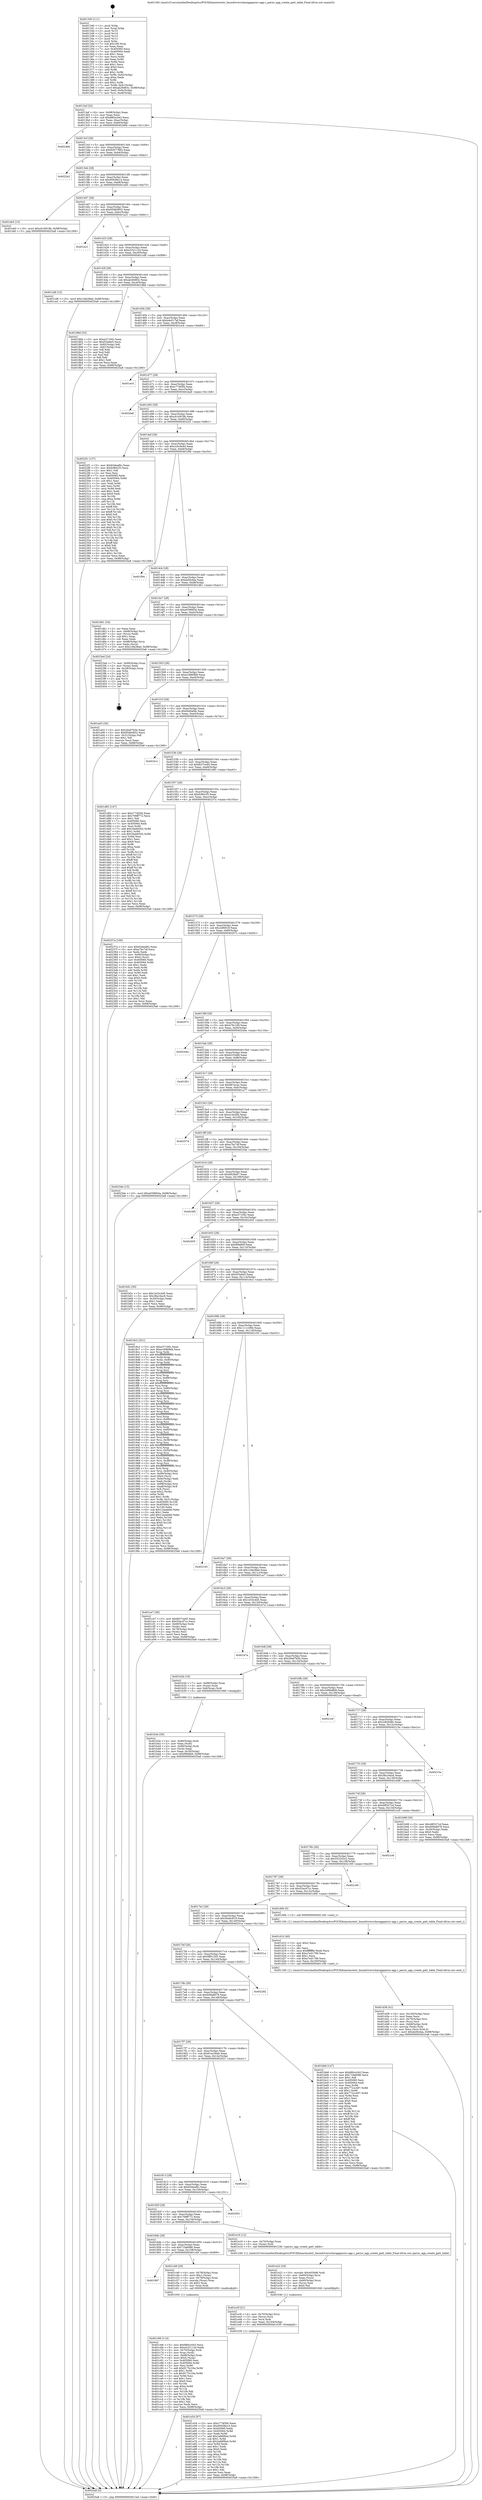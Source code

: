 digraph "0x401340" {
  label = "0x401340 (/mnt/c/Users/mathe/Desktop/tcc/POCII/binaries/extr_linuxdriverscharagpparisc-agp.c_parisc_agp_create_gatt_table_Final-ollvm.out::main(0))"
  labelloc = "t"
  node[shape=record]

  Entry [label="",width=0.3,height=0.3,shape=circle,fillcolor=black,style=filled]
  "0x4013af" [label="{
     0x4013af [32]\l
     | [instrs]\l
     &nbsp;&nbsp;0x4013af \<+6\>: mov -0x98(%rbp),%eax\l
     &nbsp;&nbsp;0x4013b5 \<+2\>: mov %eax,%ecx\l
     &nbsp;&nbsp;0x4013b7 \<+6\>: sub $0x880cc043,%ecx\l
     &nbsp;&nbsp;0x4013bd \<+6\>: mov %eax,-0xac(%rbp)\l
     &nbsp;&nbsp;0x4013c3 \<+6\>: mov %ecx,-0xb0(%rbp)\l
     &nbsp;&nbsp;0x4013c9 \<+6\>: je 000000000040246b \<main+0x112b\>\l
  }"]
  "0x40246b" [label="{
     0x40246b\l
  }", style=dashed]
  "0x4013cf" [label="{
     0x4013cf [28]\l
     | [instrs]\l
     &nbsp;&nbsp;0x4013cf \<+5\>: jmp 00000000004013d4 \<main+0x94\>\l
     &nbsp;&nbsp;0x4013d4 \<+6\>: mov -0xac(%rbp),%eax\l
     &nbsp;&nbsp;0x4013da \<+5\>: sub $0x92977883,%eax\l
     &nbsp;&nbsp;0x4013df \<+6\>: mov %eax,-0xb4(%rbp)\l
     &nbsp;&nbsp;0x4013e5 \<+6\>: je 00000000004022e2 \<main+0xfa2\>\l
  }"]
  Exit [label="",width=0.3,height=0.3,shape=circle,fillcolor=black,style=filled,peripheries=2]
  "0x4022e2" [label="{
     0x4022e2\l
  }", style=dashed]
  "0x4013eb" [label="{
     0x4013eb [28]\l
     | [instrs]\l
     &nbsp;&nbsp;0x4013eb \<+5\>: jmp 00000000004013f0 \<main+0xb0\>\l
     &nbsp;&nbsp;0x4013f0 \<+6\>: mov -0xac(%rbp),%eax\l
     &nbsp;&nbsp;0x4013f6 \<+5\>: sub $0x95938e14,%eax\l
     &nbsp;&nbsp;0x4013fb \<+6\>: mov %eax,-0xb8(%rbp)\l
     &nbsp;&nbsp;0x401401 \<+6\>: je 0000000000401eb5 \<main+0xb75\>\l
  }"]
  "0x401e54" [label="{
     0x401e54 [97]\l
     | [instrs]\l
     &nbsp;&nbsp;0x401e54 \<+5\>: mov $0xc774f3f4,%eax\l
     &nbsp;&nbsp;0x401e59 \<+5\>: mov $0x95938e14,%esi\l
     &nbsp;&nbsp;0x401e5e \<+7\>: mov 0x405060,%edx\l
     &nbsp;&nbsp;0x401e65 \<+8\>: mov 0x405064,%r8d\l
     &nbsp;&nbsp;0x401e6d \<+3\>: mov %edx,%r9d\l
     &nbsp;&nbsp;0x401e70 \<+7\>: add $0x2a86f9a4,%r9d\l
     &nbsp;&nbsp;0x401e77 \<+4\>: sub $0x1,%r9d\l
     &nbsp;&nbsp;0x401e7b \<+7\>: sub $0x2a86f9a4,%r9d\l
     &nbsp;&nbsp;0x401e82 \<+4\>: imul %r9d,%edx\l
     &nbsp;&nbsp;0x401e86 \<+3\>: and $0x1,%edx\l
     &nbsp;&nbsp;0x401e89 \<+3\>: cmp $0x0,%edx\l
     &nbsp;&nbsp;0x401e8c \<+4\>: sete %r10b\l
     &nbsp;&nbsp;0x401e90 \<+4\>: cmp $0xa,%r8d\l
     &nbsp;&nbsp;0x401e94 \<+4\>: setl %r11b\l
     &nbsp;&nbsp;0x401e98 \<+3\>: mov %r10b,%bl\l
     &nbsp;&nbsp;0x401e9b \<+3\>: and %r11b,%bl\l
     &nbsp;&nbsp;0x401e9e \<+3\>: xor %r11b,%r10b\l
     &nbsp;&nbsp;0x401ea1 \<+3\>: or %r10b,%bl\l
     &nbsp;&nbsp;0x401ea4 \<+3\>: test $0x1,%bl\l
     &nbsp;&nbsp;0x401ea7 \<+3\>: cmovne %esi,%eax\l
     &nbsp;&nbsp;0x401eaa \<+6\>: mov %eax,-0x98(%rbp)\l
     &nbsp;&nbsp;0x401eb0 \<+5\>: jmp 00000000004025a8 \<main+0x1268\>\l
  }"]
  "0x401eb5" [label="{
     0x401eb5 [15]\l
     | [instrs]\l
     &nbsp;&nbsp;0x401eb5 \<+10\>: movl $0xcb16919b,-0x98(%rbp)\l
     &nbsp;&nbsp;0x401ebf \<+5\>: jmp 00000000004025a8 \<main+0x1268\>\l
  }"]
  "0x401407" [label="{
     0x401407 [28]\l
     | [instrs]\l
     &nbsp;&nbsp;0x401407 \<+5\>: jmp 000000000040140c \<main+0xcc\>\l
     &nbsp;&nbsp;0x40140c \<+6\>: mov -0xac(%rbp),%eax\l
     &nbsp;&nbsp;0x401412 \<+5\>: sub $0x95db0852,%eax\l
     &nbsp;&nbsp;0x401417 \<+6\>: mov %eax,-0xbc(%rbp)\l
     &nbsp;&nbsp;0x40141d \<+6\>: je 0000000000401a21 \<main+0x6e1\>\l
  }"]
  "0x401e3f" [label="{
     0x401e3f [21]\l
     | [instrs]\l
     &nbsp;&nbsp;0x401e3f \<+4\>: mov -0x70(%rbp),%rcx\l
     &nbsp;&nbsp;0x401e43 \<+3\>: mov (%rcx),%rcx\l
     &nbsp;&nbsp;0x401e46 \<+3\>: mov %rcx,%rdi\l
     &nbsp;&nbsp;0x401e49 \<+6\>: mov %eax,-0x164(%rbp)\l
     &nbsp;&nbsp;0x401e4f \<+5\>: call 0000000000401030 \<free@plt\>\l
     | [calls]\l
     &nbsp;&nbsp;0x401030 \{1\} (unknown)\l
  }"]
  "0x401a21" [label="{
     0x401a21\l
  }", style=dashed]
  "0x401423" [label="{
     0x401423 [28]\l
     | [instrs]\l
     &nbsp;&nbsp;0x401423 \<+5\>: jmp 0000000000401428 \<main+0xe8\>\l
     &nbsp;&nbsp;0x401428 \<+6\>: mov -0xac(%rbp),%eax\l
     &nbsp;&nbsp;0x40142e \<+5\>: sub $0xa532112d,%eax\l
     &nbsp;&nbsp;0x401433 \<+6\>: mov %eax,-0xc0(%rbp)\l
     &nbsp;&nbsp;0x401439 \<+6\>: je 0000000000401cd8 \<main+0x998\>\l
  }"]
  "0x401e22" [label="{
     0x401e22 [29]\l
     | [instrs]\l
     &nbsp;&nbsp;0x401e22 \<+10\>: movabs $0x4030d6,%rdi\l
     &nbsp;&nbsp;0x401e2c \<+4\>: mov -0x60(%rbp),%rcx\l
     &nbsp;&nbsp;0x401e30 \<+2\>: mov %eax,(%rcx)\l
     &nbsp;&nbsp;0x401e32 \<+4\>: mov -0x60(%rbp),%rcx\l
     &nbsp;&nbsp;0x401e36 \<+2\>: mov (%rcx),%esi\l
     &nbsp;&nbsp;0x401e38 \<+2\>: mov $0x0,%al\l
     &nbsp;&nbsp;0x401e3a \<+5\>: call 0000000000401040 \<printf@plt\>\l
     | [calls]\l
     &nbsp;&nbsp;0x401040 \{1\} (unknown)\l
  }"]
  "0x401cd8" [label="{
     0x401cd8 [15]\l
     | [instrs]\l
     &nbsp;&nbsp;0x401cd8 \<+10\>: movl $0x1c9a38ad,-0x98(%rbp)\l
     &nbsp;&nbsp;0x401ce2 \<+5\>: jmp 00000000004025a8 \<main+0x1268\>\l
  }"]
  "0x40143f" [label="{
     0x40143f [28]\l
     | [instrs]\l
     &nbsp;&nbsp;0x40143f \<+5\>: jmp 0000000000401444 \<main+0x104\>\l
     &nbsp;&nbsp;0x401444 \<+6\>: mov -0xac(%rbp),%eax\l
     &nbsp;&nbsp;0x40144a \<+5\>: sub $0xab26d83c,%eax\l
     &nbsp;&nbsp;0x40144f \<+6\>: mov %eax,-0xc4(%rbp)\l
     &nbsp;&nbsp;0x401455 \<+6\>: je 000000000040188d \<main+0x54d\>\l
  }"]
  "0x401d38" [label="{
     0x401d38 [41]\l
     | [instrs]\l
     &nbsp;&nbsp;0x401d38 \<+6\>: mov -0x160(%rbp),%ecx\l
     &nbsp;&nbsp;0x401d3e \<+3\>: imul %eax,%ecx\l
     &nbsp;&nbsp;0x401d41 \<+4\>: mov -0x70(%rbp),%rsi\l
     &nbsp;&nbsp;0x401d45 \<+3\>: mov (%rsi),%rsi\l
     &nbsp;&nbsp;0x401d48 \<+4\>: mov -0x68(%rbp),%rdi\l
     &nbsp;&nbsp;0x401d4c \<+3\>: movslq (%rdi),%rdi\l
     &nbsp;&nbsp;0x401d4f \<+3\>: mov %ecx,(%rsi,%rdi,4)\l
     &nbsp;&nbsp;0x401d52 \<+10\>: movl $0xda5fcdea,-0x98(%rbp)\l
     &nbsp;&nbsp;0x401d5c \<+5\>: jmp 00000000004025a8 \<main+0x1268\>\l
  }"]
  "0x40188d" [label="{
     0x40188d [53]\l
     | [instrs]\l
     &nbsp;&nbsp;0x40188d \<+5\>: mov $0xe37100c,%eax\l
     &nbsp;&nbsp;0x401892 \<+5\>: mov $0xf33a6e5,%ecx\l
     &nbsp;&nbsp;0x401897 \<+6\>: mov -0x92(%rbp),%dl\l
     &nbsp;&nbsp;0x40189d \<+7\>: mov -0x91(%rbp),%sil\l
     &nbsp;&nbsp;0x4018a4 \<+3\>: mov %dl,%dil\l
     &nbsp;&nbsp;0x4018a7 \<+3\>: and %sil,%dil\l
     &nbsp;&nbsp;0x4018aa \<+3\>: xor %sil,%dl\l
     &nbsp;&nbsp;0x4018ad \<+3\>: or %dl,%dil\l
     &nbsp;&nbsp;0x4018b0 \<+4\>: test $0x1,%dil\l
     &nbsp;&nbsp;0x4018b4 \<+3\>: cmovne %ecx,%eax\l
     &nbsp;&nbsp;0x4018b7 \<+6\>: mov %eax,-0x98(%rbp)\l
     &nbsp;&nbsp;0x4018bd \<+5\>: jmp 00000000004025a8 \<main+0x1268\>\l
  }"]
  "0x40145b" [label="{
     0x40145b [28]\l
     | [instrs]\l
     &nbsp;&nbsp;0x40145b \<+5\>: jmp 0000000000401460 \<main+0x120\>\l
     &nbsp;&nbsp;0x401460 \<+6\>: mov -0xac(%rbp),%eax\l
     &nbsp;&nbsp;0x401466 \<+5\>: sub $0xb4e517af,%eax\l
     &nbsp;&nbsp;0x40146b \<+6\>: mov %eax,-0xc8(%rbp)\l
     &nbsp;&nbsp;0x401471 \<+6\>: je 0000000000401ec4 \<main+0xb84\>\l
  }"]
  "0x4025a8" [label="{
     0x4025a8 [5]\l
     | [instrs]\l
     &nbsp;&nbsp;0x4025a8 \<+5\>: jmp 00000000004013af \<main+0x6f\>\l
  }"]
  "0x401340" [label="{
     0x401340 [111]\l
     | [instrs]\l
     &nbsp;&nbsp;0x401340 \<+1\>: push %rbp\l
     &nbsp;&nbsp;0x401341 \<+3\>: mov %rsp,%rbp\l
     &nbsp;&nbsp;0x401344 \<+2\>: push %r15\l
     &nbsp;&nbsp;0x401346 \<+2\>: push %r14\l
     &nbsp;&nbsp;0x401348 \<+2\>: push %r13\l
     &nbsp;&nbsp;0x40134a \<+2\>: push %r12\l
     &nbsp;&nbsp;0x40134c \<+1\>: push %rbx\l
     &nbsp;&nbsp;0x40134d \<+7\>: sub $0x168,%rsp\l
     &nbsp;&nbsp;0x401354 \<+2\>: xor %eax,%eax\l
     &nbsp;&nbsp;0x401356 \<+7\>: mov 0x405060,%ecx\l
     &nbsp;&nbsp;0x40135d \<+7\>: mov 0x405064,%edx\l
     &nbsp;&nbsp;0x401364 \<+3\>: sub $0x1,%eax\l
     &nbsp;&nbsp;0x401367 \<+3\>: mov %ecx,%r8d\l
     &nbsp;&nbsp;0x40136a \<+3\>: add %eax,%r8d\l
     &nbsp;&nbsp;0x40136d \<+4\>: imul %r8d,%ecx\l
     &nbsp;&nbsp;0x401371 \<+3\>: and $0x1,%ecx\l
     &nbsp;&nbsp;0x401374 \<+3\>: cmp $0x0,%ecx\l
     &nbsp;&nbsp;0x401377 \<+4\>: sete %r9b\l
     &nbsp;&nbsp;0x40137b \<+4\>: and $0x1,%r9b\l
     &nbsp;&nbsp;0x40137f \<+7\>: mov %r9b,-0x92(%rbp)\l
     &nbsp;&nbsp;0x401386 \<+3\>: cmp $0xa,%edx\l
     &nbsp;&nbsp;0x401389 \<+4\>: setl %r9b\l
     &nbsp;&nbsp;0x40138d \<+4\>: and $0x1,%r9b\l
     &nbsp;&nbsp;0x401391 \<+7\>: mov %r9b,-0x91(%rbp)\l
     &nbsp;&nbsp;0x401398 \<+10\>: movl $0xab26d83c,-0x98(%rbp)\l
     &nbsp;&nbsp;0x4013a2 \<+6\>: mov %edi,-0x9c(%rbp)\l
     &nbsp;&nbsp;0x4013a8 \<+7\>: mov %rsi,-0xa8(%rbp)\l
  }"]
  "0x401d10" [label="{
     0x401d10 [40]\l
     | [instrs]\l
     &nbsp;&nbsp;0x401d10 \<+5\>: mov $0x2,%ecx\l
     &nbsp;&nbsp;0x401d15 \<+1\>: cltd\l
     &nbsp;&nbsp;0x401d16 \<+2\>: idiv %ecx\l
     &nbsp;&nbsp;0x401d18 \<+6\>: imul $0xfffffffe,%edx,%ecx\l
     &nbsp;&nbsp;0x401d1e \<+6\>: add $0xa7ed1789,%ecx\l
     &nbsp;&nbsp;0x401d24 \<+3\>: add $0x1,%ecx\l
     &nbsp;&nbsp;0x401d27 \<+6\>: sub $0xa7ed1789,%ecx\l
     &nbsp;&nbsp;0x401d2d \<+6\>: mov %ecx,-0x160(%rbp)\l
     &nbsp;&nbsp;0x401d33 \<+5\>: call 0000000000401160 \<next_i\>\l
     | [calls]\l
     &nbsp;&nbsp;0x401160 \{1\} (/mnt/c/Users/mathe/Desktop/tcc/POCII/binaries/extr_linuxdriverscharagpparisc-agp.c_parisc_agp_create_gatt_table_Final-ollvm.out::next_i)\l
  }"]
  "0x401ec4" [label="{
     0x401ec4\l
  }", style=dashed]
  "0x401477" [label="{
     0x401477 [28]\l
     | [instrs]\l
     &nbsp;&nbsp;0x401477 \<+5\>: jmp 000000000040147c \<main+0x13c\>\l
     &nbsp;&nbsp;0x40147c \<+6\>: mov -0xac(%rbp),%eax\l
     &nbsp;&nbsp;0x401482 \<+5\>: sub $0xc774f3f4,%eax\l
     &nbsp;&nbsp;0x401487 \<+6\>: mov %eax,-0xcc(%rbp)\l
     &nbsp;&nbsp;0x40148d \<+6\>: je 00000000004024a8 \<main+0x1168\>\l
  }"]
  "0x401c66" [label="{
     0x401c66 [114]\l
     | [instrs]\l
     &nbsp;&nbsp;0x401c66 \<+5\>: mov $0x880cc043,%ecx\l
     &nbsp;&nbsp;0x401c6b \<+5\>: mov $0xa532112d,%edx\l
     &nbsp;&nbsp;0x401c70 \<+4\>: mov -0x70(%rbp),%rdi\l
     &nbsp;&nbsp;0x401c74 \<+3\>: mov %rax,(%rdi)\l
     &nbsp;&nbsp;0x401c77 \<+4\>: mov -0x68(%rbp),%rax\l
     &nbsp;&nbsp;0x401c7b \<+6\>: movl $0x0,(%rax)\l
     &nbsp;&nbsp;0x401c81 \<+7\>: mov 0x405060,%esi\l
     &nbsp;&nbsp;0x401c88 \<+8\>: mov 0x405064,%r8d\l
     &nbsp;&nbsp;0x401c90 \<+3\>: mov %esi,%r9d\l
     &nbsp;&nbsp;0x401c93 \<+7\>: add $0x9175c16a,%r9d\l
     &nbsp;&nbsp;0x401c9a \<+4\>: sub $0x1,%r9d\l
     &nbsp;&nbsp;0x401c9e \<+7\>: sub $0x9175c16a,%r9d\l
     &nbsp;&nbsp;0x401ca5 \<+4\>: imul %r9d,%esi\l
     &nbsp;&nbsp;0x401ca9 \<+3\>: and $0x1,%esi\l
     &nbsp;&nbsp;0x401cac \<+3\>: cmp $0x0,%esi\l
     &nbsp;&nbsp;0x401caf \<+4\>: sete %r10b\l
     &nbsp;&nbsp;0x401cb3 \<+4\>: cmp $0xa,%r8d\l
     &nbsp;&nbsp;0x401cb7 \<+4\>: setl %r11b\l
     &nbsp;&nbsp;0x401cbb \<+3\>: mov %r10b,%bl\l
     &nbsp;&nbsp;0x401cbe \<+3\>: and %r11b,%bl\l
     &nbsp;&nbsp;0x401cc1 \<+3\>: xor %r11b,%r10b\l
     &nbsp;&nbsp;0x401cc4 \<+3\>: or %r10b,%bl\l
     &nbsp;&nbsp;0x401cc7 \<+3\>: test $0x1,%bl\l
     &nbsp;&nbsp;0x401cca \<+3\>: cmovne %edx,%ecx\l
     &nbsp;&nbsp;0x401ccd \<+6\>: mov %ecx,-0x98(%rbp)\l
     &nbsp;&nbsp;0x401cd3 \<+5\>: jmp 00000000004025a8 \<main+0x1268\>\l
  }"]
  "0x4024a8" [label="{
     0x4024a8\l
  }", style=dashed]
  "0x401493" [label="{
     0x401493 [28]\l
     | [instrs]\l
     &nbsp;&nbsp;0x401493 \<+5\>: jmp 0000000000401498 \<main+0x158\>\l
     &nbsp;&nbsp;0x401498 \<+6\>: mov -0xac(%rbp),%eax\l
     &nbsp;&nbsp;0x40149e \<+5\>: sub $0xcb16919b,%eax\l
     &nbsp;&nbsp;0x4014a3 \<+6\>: mov %eax,-0xd0(%rbp)\l
     &nbsp;&nbsp;0x4014a9 \<+6\>: je 00000000004022f1 \<main+0xfb1\>\l
  }"]
  "0x401867" [label="{
     0x401867\l
  }", style=dashed]
  "0x4022f1" [label="{
     0x4022f1 [137]\l
     | [instrs]\l
     &nbsp;&nbsp;0x4022f1 \<+5\>: mov $0x63deaf0c,%eax\l
     &nbsp;&nbsp;0x4022f6 \<+5\>: mov $0xfcf6d1f3,%ecx\l
     &nbsp;&nbsp;0x4022fb \<+2\>: mov $0x1,%dl\l
     &nbsp;&nbsp;0x4022fd \<+2\>: xor %esi,%esi\l
     &nbsp;&nbsp;0x4022ff \<+7\>: mov 0x405060,%edi\l
     &nbsp;&nbsp;0x402306 \<+8\>: mov 0x405064,%r8d\l
     &nbsp;&nbsp;0x40230e \<+3\>: sub $0x1,%esi\l
     &nbsp;&nbsp;0x402311 \<+3\>: mov %edi,%r9d\l
     &nbsp;&nbsp;0x402314 \<+3\>: add %esi,%r9d\l
     &nbsp;&nbsp;0x402317 \<+4\>: imul %r9d,%edi\l
     &nbsp;&nbsp;0x40231b \<+3\>: and $0x1,%edi\l
     &nbsp;&nbsp;0x40231e \<+3\>: cmp $0x0,%edi\l
     &nbsp;&nbsp;0x402321 \<+4\>: sete %r10b\l
     &nbsp;&nbsp;0x402325 \<+4\>: cmp $0xa,%r8d\l
     &nbsp;&nbsp;0x402329 \<+4\>: setl %r11b\l
     &nbsp;&nbsp;0x40232d \<+3\>: mov %r10b,%bl\l
     &nbsp;&nbsp;0x402330 \<+3\>: xor $0xff,%bl\l
     &nbsp;&nbsp;0x402333 \<+3\>: mov %r11b,%r14b\l
     &nbsp;&nbsp;0x402336 \<+4\>: xor $0xff,%r14b\l
     &nbsp;&nbsp;0x40233a \<+3\>: xor $0x0,%dl\l
     &nbsp;&nbsp;0x40233d \<+3\>: mov %bl,%r15b\l
     &nbsp;&nbsp;0x402340 \<+4\>: and $0x0,%r15b\l
     &nbsp;&nbsp;0x402344 \<+3\>: and %dl,%r10b\l
     &nbsp;&nbsp;0x402347 \<+3\>: mov %r14b,%r12b\l
     &nbsp;&nbsp;0x40234a \<+4\>: and $0x0,%r12b\l
     &nbsp;&nbsp;0x40234e \<+3\>: and %dl,%r11b\l
     &nbsp;&nbsp;0x402351 \<+3\>: or %r10b,%r15b\l
     &nbsp;&nbsp;0x402354 \<+3\>: or %r11b,%r12b\l
     &nbsp;&nbsp;0x402357 \<+3\>: xor %r12b,%r15b\l
     &nbsp;&nbsp;0x40235a \<+3\>: or %r14b,%bl\l
     &nbsp;&nbsp;0x40235d \<+3\>: xor $0xff,%bl\l
     &nbsp;&nbsp;0x402360 \<+3\>: or $0x0,%dl\l
     &nbsp;&nbsp;0x402363 \<+2\>: and %dl,%bl\l
     &nbsp;&nbsp;0x402365 \<+3\>: or %bl,%r15b\l
     &nbsp;&nbsp;0x402368 \<+4\>: test $0x1,%r15b\l
     &nbsp;&nbsp;0x40236c \<+3\>: cmovne %ecx,%eax\l
     &nbsp;&nbsp;0x40236f \<+6\>: mov %eax,-0x98(%rbp)\l
     &nbsp;&nbsp;0x402375 \<+5\>: jmp 00000000004025a8 \<main+0x1268\>\l
  }"]
  "0x4014af" [label="{
     0x4014af [28]\l
     | [instrs]\l
     &nbsp;&nbsp;0x4014af \<+5\>: jmp 00000000004014b4 \<main+0x174\>\l
     &nbsp;&nbsp;0x4014b4 \<+6\>: mov -0xac(%rbp),%eax\l
     &nbsp;&nbsp;0x4014ba \<+5\>: sub $0xce5c9e44,%eax\l
     &nbsp;&nbsp;0x4014bf \<+6\>: mov %eax,-0xd4(%rbp)\l
     &nbsp;&nbsp;0x4014c5 \<+6\>: je 0000000000401f94 \<main+0xc54\>\l
  }"]
  "0x401c49" [label="{
     0x401c49 [29]\l
     | [instrs]\l
     &nbsp;&nbsp;0x401c49 \<+4\>: mov -0x78(%rbp),%rax\l
     &nbsp;&nbsp;0x401c4d \<+6\>: movl $0x1,(%rax)\l
     &nbsp;&nbsp;0x401c53 \<+4\>: mov -0x78(%rbp),%rax\l
     &nbsp;&nbsp;0x401c57 \<+3\>: movslq (%rax),%rax\l
     &nbsp;&nbsp;0x401c5a \<+4\>: shl $0x2,%rax\l
     &nbsp;&nbsp;0x401c5e \<+3\>: mov %rax,%rdi\l
     &nbsp;&nbsp;0x401c61 \<+5\>: call 0000000000401050 \<malloc@plt\>\l
     | [calls]\l
     &nbsp;&nbsp;0x401050 \{1\} (unknown)\l
  }"]
  "0x401f94" [label="{
     0x401f94\l
  }", style=dashed]
  "0x4014cb" [label="{
     0x4014cb [28]\l
     | [instrs]\l
     &nbsp;&nbsp;0x4014cb \<+5\>: jmp 00000000004014d0 \<main+0x190\>\l
     &nbsp;&nbsp;0x4014d0 \<+6\>: mov -0xac(%rbp),%eax\l
     &nbsp;&nbsp;0x4014d6 \<+5\>: sub $0xda5fcdea,%eax\l
     &nbsp;&nbsp;0x4014db \<+6\>: mov %eax,-0xd8(%rbp)\l
     &nbsp;&nbsp;0x4014e1 \<+6\>: je 0000000000401d61 \<main+0xa21\>\l
  }"]
  "0x40184b" [label="{
     0x40184b [28]\l
     | [instrs]\l
     &nbsp;&nbsp;0x40184b \<+5\>: jmp 0000000000401850 \<main+0x510\>\l
     &nbsp;&nbsp;0x401850 \<+6\>: mov -0xac(%rbp),%eax\l
     &nbsp;&nbsp;0x401856 \<+5\>: sub $0x71fa6086,%eax\l
     &nbsp;&nbsp;0x40185b \<+6\>: mov %eax,-0x158(%rbp)\l
     &nbsp;&nbsp;0x401861 \<+6\>: je 0000000000401c49 \<main+0x909\>\l
  }"]
  "0x401d61" [label="{
     0x401d61 [34]\l
     | [instrs]\l
     &nbsp;&nbsp;0x401d61 \<+2\>: xor %eax,%eax\l
     &nbsp;&nbsp;0x401d63 \<+4\>: mov -0x68(%rbp),%rcx\l
     &nbsp;&nbsp;0x401d67 \<+2\>: mov (%rcx),%edx\l
     &nbsp;&nbsp;0x401d69 \<+3\>: sub $0x1,%eax\l
     &nbsp;&nbsp;0x401d6c \<+2\>: sub %eax,%edx\l
     &nbsp;&nbsp;0x401d6e \<+4\>: mov -0x68(%rbp),%rcx\l
     &nbsp;&nbsp;0x401d72 \<+2\>: mov %edx,(%rcx)\l
     &nbsp;&nbsp;0x401d74 \<+10\>: movl $0x1c9a38ad,-0x98(%rbp)\l
     &nbsp;&nbsp;0x401d7e \<+5\>: jmp 00000000004025a8 \<main+0x1268\>\l
  }"]
  "0x4014e7" [label="{
     0x4014e7 [28]\l
     | [instrs]\l
     &nbsp;&nbsp;0x4014e7 \<+5\>: jmp 00000000004014ec \<main+0x1ac\>\l
     &nbsp;&nbsp;0x4014ec \<+6\>: mov -0xac(%rbp),%eax\l
     &nbsp;&nbsp;0x4014f2 \<+5\>: sub $0xe039663a,%eax\l
     &nbsp;&nbsp;0x4014f7 \<+6\>: mov %eax,-0xdc(%rbp)\l
     &nbsp;&nbsp;0x4014fd \<+6\>: je 00000000004023ed \<main+0x10ad\>\l
  }"]
  "0x401e16" [label="{
     0x401e16 [12]\l
     | [instrs]\l
     &nbsp;&nbsp;0x401e16 \<+4\>: mov -0x70(%rbp),%rax\l
     &nbsp;&nbsp;0x401e1a \<+3\>: mov (%rax),%rdi\l
     &nbsp;&nbsp;0x401e1d \<+5\>: call 0000000000401240 \<parisc_agp_create_gatt_table\>\l
     | [calls]\l
     &nbsp;&nbsp;0x401240 \{1\} (/mnt/c/Users/mathe/Desktop/tcc/POCII/binaries/extr_linuxdriverscharagpparisc-agp.c_parisc_agp_create_gatt_table_Final-ollvm.out::parisc_agp_create_gatt_table)\l
  }"]
  "0x4023ed" [label="{
     0x4023ed [24]\l
     | [instrs]\l
     &nbsp;&nbsp;0x4023ed \<+7\>: mov -0x90(%rbp),%rax\l
     &nbsp;&nbsp;0x4023f4 \<+2\>: mov (%rax),%eax\l
     &nbsp;&nbsp;0x4023f6 \<+4\>: lea -0x28(%rbp),%rsp\l
     &nbsp;&nbsp;0x4023fa \<+1\>: pop %rbx\l
     &nbsp;&nbsp;0x4023fb \<+2\>: pop %r12\l
     &nbsp;&nbsp;0x4023fd \<+2\>: pop %r13\l
     &nbsp;&nbsp;0x4023ff \<+2\>: pop %r14\l
     &nbsp;&nbsp;0x402401 \<+2\>: pop %r15\l
     &nbsp;&nbsp;0x402403 \<+1\>: pop %rbp\l
     &nbsp;&nbsp;0x402404 \<+1\>: ret\l
  }"]
  "0x401503" [label="{
     0x401503 [28]\l
     | [instrs]\l
     &nbsp;&nbsp;0x401503 \<+5\>: jmp 0000000000401508 \<main+0x1c8\>\l
     &nbsp;&nbsp;0x401508 \<+6\>: mov -0xac(%rbp),%eax\l
     &nbsp;&nbsp;0x40150e \<+5\>: sub $0xe16869b8,%eax\l
     &nbsp;&nbsp;0x401513 \<+6\>: mov %eax,-0xe0(%rbp)\l
     &nbsp;&nbsp;0x401519 \<+6\>: je 0000000000401a03 \<main+0x6c3\>\l
  }"]
  "0x40182f" [label="{
     0x40182f [28]\l
     | [instrs]\l
     &nbsp;&nbsp;0x40182f \<+5\>: jmp 0000000000401834 \<main+0x4f4\>\l
     &nbsp;&nbsp;0x401834 \<+6\>: mov -0xac(%rbp),%eax\l
     &nbsp;&nbsp;0x40183a \<+5\>: sub $0x708ff772,%eax\l
     &nbsp;&nbsp;0x40183f \<+6\>: mov %eax,-0x154(%rbp)\l
     &nbsp;&nbsp;0x401845 \<+6\>: je 0000000000401e16 \<main+0xad6\>\l
  }"]
  "0x401a03" [label="{
     0x401a03 [30]\l
     | [instrs]\l
     &nbsp;&nbsp;0x401a03 \<+5\>: mov $0x26e97b5b,%eax\l
     &nbsp;&nbsp;0x401a08 \<+5\>: mov $0x95db0852,%ecx\l
     &nbsp;&nbsp;0x401a0d \<+3\>: mov -0x31(%rbp),%dl\l
     &nbsp;&nbsp;0x401a10 \<+3\>: test $0x1,%dl\l
     &nbsp;&nbsp;0x401a13 \<+3\>: cmovne %ecx,%eax\l
     &nbsp;&nbsp;0x401a16 \<+6\>: mov %eax,-0x98(%rbp)\l
     &nbsp;&nbsp;0x401a1c \<+5\>: jmp 00000000004025a8 \<main+0x1268\>\l
  }"]
  "0x40151f" [label="{
     0x40151f [28]\l
     | [instrs]\l
     &nbsp;&nbsp;0x40151f \<+5\>: jmp 0000000000401524 \<main+0x1e4\>\l
     &nbsp;&nbsp;0x401524 \<+6\>: mov -0xac(%rbp),%eax\l
     &nbsp;&nbsp;0x40152a \<+5\>: sub $0xf4d0af4b,%eax\l
     &nbsp;&nbsp;0x40152f \<+6\>: mov %eax,-0xe4(%rbp)\l
     &nbsp;&nbsp;0x401535 \<+6\>: je 0000000000401b1c \<main+0x7dc\>\l
  }"]
  "0x402591" [label="{
     0x402591\l
  }", style=dashed]
  "0x401b1c" [label="{
     0x401b1c\l
  }", style=dashed]
  "0x40153b" [label="{
     0x40153b [28]\l
     | [instrs]\l
     &nbsp;&nbsp;0x40153b \<+5\>: jmp 0000000000401540 \<main+0x200\>\l
     &nbsp;&nbsp;0x401540 \<+6\>: mov -0xac(%rbp),%eax\l
     &nbsp;&nbsp;0x401546 \<+5\>: sub $0xf637ced5,%eax\l
     &nbsp;&nbsp;0x40154b \<+6\>: mov %eax,-0xe8(%rbp)\l
     &nbsp;&nbsp;0x401551 \<+6\>: je 0000000000401d83 \<main+0xa43\>\l
  }"]
  "0x401813" [label="{
     0x401813 [28]\l
     | [instrs]\l
     &nbsp;&nbsp;0x401813 \<+5\>: jmp 0000000000401818 \<main+0x4d8\>\l
     &nbsp;&nbsp;0x401818 \<+6\>: mov -0xac(%rbp),%eax\l
     &nbsp;&nbsp;0x40181e \<+5\>: sub $0x63deaf0c,%eax\l
     &nbsp;&nbsp;0x401823 \<+6\>: mov %eax,-0x150(%rbp)\l
     &nbsp;&nbsp;0x401829 \<+6\>: je 0000000000402591 \<main+0x1251\>\l
  }"]
  "0x401d83" [label="{
     0x401d83 [147]\l
     | [instrs]\l
     &nbsp;&nbsp;0x401d83 \<+5\>: mov $0xc774f3f4,%eax\l
     &nbsp;&nbsp;0x401d88 \<+5\>: mov $0x708ff772,%ecx\l
     &nbsp;&nbsp;0x401d8d \<+2\>: mov $0x1,%dl\l
     &nbsp;&nbsp;0x401d8f \<+7\>: mov 0x405060,%esi\l
     &nbsp;&nbsp;0x401d96 \<+7\>: mov 0x405064,%edi\l
     &nbsp;&nbsp;0x401d9d \<+3\>: mov %esi,%r8d\l
     &nbsp;&nbsp;0x401da0 \<+7\>: add $0x34eb6302,%r8d\l
     &nbsp;&nbsp;0x401da7 \<+4\>: sub $0x1,%r8d\l
     &nbsp;&nbsp;0x401dab \<+7\>: sub $0x34eb6302,%r8d\l
     &nbsp;&nbsp;0x401db2 \<+4\>: imul %r8d,%esi\l
     &nbsp;&nbsp;0x401db6 \<+3\>: and $0x1,%esi\l
     &nbsp;&nbsp;0x401db9 \<+3\>: cmp $0x0,%esi\l
     &nbsp;&nbsp;0x401dbc \<+4\>: sete %r9b\l
     &nbsp;&nbsp;0x401dc0 \<+3\>: cmp $0xa,%edi\l
     &nbsp;&nbsp;0x401dc3 \<+4\>: setl %r10b\l
     &nbsp;&nbsp;0x401dc7 \<+3\>: mov %r9b,%r11b\l
     &nbsp;&nbsp;0x401dca \<+4\>: xor $0xff,%r11b\l
     &nbsp;&nbsp;0x401dce \<+3\>: mov %r10b,%bl\l
     &nbsp;&nbsp;0x401dd1 \<+3\>: xor $0xff,%bl\l
     &nbsp;&nbsp;0x401dd4 \<+3\>: xor $0x1,%dl\l
     &nbsp;&nbsp;0x401dd7 \<+3\>: mov %r11b,%r14b\l
     &nbsp;&nbsp;0x401dda \<+4\>: and $0xff,%r14b\l
     &nbsp;&nbsp;0x401dde \<+3\>: and %dl,%r9b\l
     &nbsp;&nbsp;0x401de1 \<+3\>: mov %bl,%r15b\l
     &nbsp;&nbsp;0x401de4 \<+4\>: and $0xff,%r15b\l
     &nbsp;&nbsp;0x401de8 \<+3\>: and %dl,%r10b\l
     &nbsp;&nbsp;0x401deb \<+3\>: or %r9b,%r14b\l
     &nbsp;&nbsp;0x401dee \<+3\>: or %r10b,%r15b\l
     &nbsp;&nbsp;0x401df1 \<+3\>: xor %r15b,%r14b\l
     &nbsp;&nbsp;0x401df4 \<+3\>: or %bl,%r11b\l
     &nbsp;&nbsp;0x401df7 \<+4\>: xor $0xff,%r11b\l
     &nbsp;&nbsp;0x401dfb \<+3\>: or $0x1,%dl\l
     &nbsp;&nbsp;0x401dfe \<+3\>: and %dl,%r11b\l
     &nbsp;&nbsp;0x401e01 \<+3\>: or %r11b,%r14b\l
     &nbsp;&nbsp;0x401e04 \<+4\>: test $0x1,%r14b\l
     &nbsp;&nbsp;0x401e08 \<+3\>: cmovne %ecx,%eax\l
     &nbsp;&nbsp;0x401e0b \<+6\>: mov %eax,-0x98(%rbp)\l
     &nbsp;&nbsp;0x401e11 \<+5\>: jmp 00000000004025a8 \<main+0x1268\>\l
  }"]
  "0x401557" [label="{
     0x401557 [28]\l
     | [instrs]\l
     &nbsp;&nbsp;0x401557 \<+5\>: jmp 000000000040155c \<main+0x21c\>\l
     &nbsp;&nbsp;0x40155c \<+6\>: mov -0xac(%rbp),%eax\l
     &nbsp;&nbsp;0x401562 \<+5\>: sub $0xfcf6d1f3,%eax\l
     &nbsp;&nbsp;0x401567 \<+6\>: mov %eax,-0xec(%rbp)\l
     &nbsp;&nbsp;0x40156d \<+6\>: je 000000000040237a \<main+0x103a\>\l
  }"]
  "0x402021" [label="{
     0x402021\l
  }", style=dashed]
  "0x40237a" [label="{
     0x40237a [100]\l
     | [instrs]\l
     &nbsp;&nbsp;0x40237a \<+5\>: mov $0x63deaf0c,%eax\l
     &nbsp;&nbsp;0x40237f \<+5\>: mov $0xa7bc74f,%ecx\l
     &nbsp;&nbsp;0x402384 \<+2\>: xor %edx,%edx\l
     &nbsp;&nbsp;0x402386 \<+7\>: mov -0x90(%rbp),%rsi\l
     &nbsp;&nbsp;0x40238d \<+6\>: movl $0x0,(%rsi)\l
     &nbsp;&nbsp;0x402393 \<+7\>: mov 0x405060,%edi\l
     &nbsp;&nbsp;0x40239a \<+8\>: mov 0x405064,%r8d\l
     &nbsp;&nbsp;0x4023a2 \<+3\>: sub $0x1,%edx\l
     &nbsp;&nbsp;0x4023a5 \<+3\>: mov %edi,%r9d\l
     &nbsp;&nbsp;0x4023a8 \<+3\>: add %edx,%r9d\l
     &nbsp;&nbsp;0x4023ab \<+4\>: imul %r9d,%edi\l
     &nbsp;&nbsp;0x4023af \<+3\>: and $0x1,%edi\l
     &nbsp;&nbsp;0x4023b2 \<+3\>: cmp $0x0,%edi\l
     &nbsp;&nbsp;0x4023b5 \<+4\>: sete %r10b\l
     &nbsp;&nbsp;0x4023b9 \<+4\>: cmp $0xa,%r8d\l
     &nbsp;&nbsp;0x4023bd \<+4\>: setl %r11b\l
     &nbsp;&nbsp;0x4023c1 \<+3\>: mov %r10b,%bl\l
     &nbsp;&nbsp;0x4023c4 \<+3\>: and %r11b,%bl\l
     &nbsp;&nbsp;0x4023c7 \<+3\>: xor %r11b,%r10b\l
     &nbsp;&nbsp;0x4023ca \<+3\>: or %r10b,%bl\l
     &nbsp;&nbsp;0x4023cd \<+3\>: test $0x1,%bl\l
     &nbsp;&nbsp;0x4023d0 \<+3\>: cmovne %ecx,%eax\l
     &nbsp;&nbsp;0x4023d3 \<+6\>: mov %eax,-0x98(%rbp)\l
     &nbsp;&nbsp;0x4023d9 \<+5\>: jmp 00000000004025a8 \<main+0x1268\>\l
  }"]
  "0x401573" [label="{
     0x401573 [28]\l
     | [instrs]\l
     &nbsp;&nbsp;0x401573 \<+5\>: jmp 0000000000401578 \<main+0x238\>\l
     &nbsp;&nbsp;0x401578 \<+6\>: mov -0xac(%rbp),%eax\l
     &nbsp;&nbsp;0x40157e \<+5\>: sub $0x2df5819,%eax\l
     &nbsp;&nbsp;0x401583 \<+6\>: mov %eax,-0xf0(%rbp)\l
     &nbsp;&nbsp;0x401589 \<+6\>: je 000000000040207c \<main+0xd3c\>\l
  }"]
  "0x4017f7" [label="{
     0x4017f7 [28]\l
     | [instrs]\l
     &nbsp;&nbsp;0x4017f7 \<+5\>: jmp 00000000004017fc \<main+0x4bc\>\l
     &nbsp;&nbsp;0x4017fc \<+6\>: mov -0xac(%rbp),%eax\l
     &nbsp;&nbsp;0x401802 \<+5\>: sub $0x61ec36ab,%eax\l
     &nbsp;&nbsp;0x401807 \<+6\>: mov %eax,-0x14c(%rbp)\l
     &nbsp;&nbsp;0x40180d \<+6\>: je 0000000000402021 \<main+0xce1\>\l
  }"]
  "0x40207c" [label="{
     0x40207c\l
  }", style=dashed]
  "0x40158f" [label="{
     0x40158f [28]\l
     | [instrs]\l
     &nbsp;&nbsp;0x40158f \<+5\>: jmp 0000000000401594 \<main+0x254\>\l
     &nbsp;&nbsp;0x401594 \<+6\>: mov -0xac(%rbp),%eax\l
     &nbsp;&nbsp;0x40159a \<+5\>: sub $0x479c169,%eax\l
     &nbsp;&nbsp;0x40159f \<+6\>: mov %eax,-0xf4(%rbp)\l
     &nbsp;&nbsp;0x4015a5 \<+6\>: je 000000000040244a \<main+0x110a\>\l
  }"]
  "0x401bb6" [label="{
     0x401bb6 [147]\l
     | [instrs]\l
     &nbsp;&nbsp;0x401bb6 \<+5\>: mov $0x880cc043,%eax\l
     &nbsp;&nbsp;0x401bbb \<+5\>: mov $0x71fa6086,%ecx\l
     &nbsp;&nbsp;0x401bc0 \<+2\>: mov $0x1,%dl\l
     &nbsp;&nbsp;0x401bc2 \<+7\>: mov 0x405060,%esi\l
     &nbsp;&nbsp;0x401bc9 \<+7\>: mov 0x405064,%edi\l
     &nbsp;&nbsp;0x401bd0 \<+3\>: mov %esi,%r8d\l
     &nbsp;&nbsp;0x401bd3 \<+7\>: sub $0x772cc497,%r8d\l
     &nbsp;&nbsp;0x401bda \<+4\>: sub $0x1,%r8d\l
     &nbsp;&nbsp;0x401bde \<+7\>: add $0x772cc497,%r8d\l
     &nbsp;&nbsp;0x401be5 \<+4\>: imul %r8d,%esi\l
     &nbsp;&nbsp;0x401be9 \<+3\>: and $0x1,%esi\l
     &nbsp;&nbsp;0x401bec \<+3\>: cmp $0x0,%esi\l
     &nbsp;&nbsp;0x401bef \<+4\>: sete %r9b\l
     &nbsp;&nbsp;0x401bf3 \<+3\>: cmp $0xa,%edi\l
     &nbsp;&nbsp;0x401bf6 \<+4\>: setl %r10b\l
     &nbsp;&nbsp;0x401bfa \<+3\>: mov %r9b,%r11b\l
     &nbsp;&nbsp;0x401bfd \<+4\>: xor $0xff,%r11b\l
     &nbsp;&nbsp;0x401c01 \<+3\>: mov %r10b,%bl\l
     &nbsp;&nbsp;0x401c04 \<+3\>: xor $0xff,%bl\l
     &nbsp;&nbsp;0x401c07 \<+3\>: xor $0x1,%dl\l
     &nbsp;&nbsp;0x401c0a \<+3\>: mov %r11b,%r14b\l
     &nbsp;&nbsp;0x401c0d \<+4\>: and $0xff,%r14b\l
     &nbsp;&nbsp;0x401c11 \<+3\>: and %dl,%r9b\l
     &nbsp;&nbsp;0x401c14 \<+3\>: mov %bl,%r15b\l
     &nbsp;&nbsp;0x401c17 \<+4\>: and $0xff,%r15b\l
     &nbsp;&nbsp;0x401c1b \<+3\>: and %dl,%r10b\l
     &nbsp;&nbsp;0x401c1e \<+3\>: or %r9b,%r14b\l
     &nbsp;&nbsp;0x401c21 \<+3\>: or %r10b,%r15b\l
     &nbsp;&nbsp;0x401c24 \<+3\>: xor %r15b,%r14b\l
     &nbsp;&nbsp;0x401c27 \<+3\>: or %bl,%r11b\l
     &nbsp;&nbsp;0x401c2a \<+4\>: xor $0xff,%r11b\l
     &nbsp;&nbsp;0x401c2e \<+3\>: or $0x1,%dl\l
     &nbsp;&nbsp;0x401c31 \<+3\>: and %dl,%r11b\l
     &nbsp;&nbsp;0x401c34 \<+3\>: or %r11b,%r14b\l
     &nbsp;&nbsp;0x401c37 \<+4\>: test $0x1,%r14b\l
     &nbsp;&nbsp;0x401c3b \<+3\>: cmovne %ecx,%eax\l
     &nbsp;&nbsp;0x401c3e \<+6\>: mov %eax,-0x98(%rbp)\l
     &nbsp;&nbsp;0x401c44 \<+5\>: jmp 00000000004025a8 \<main+0x1268\>\l
  }"]
  "0x40244a" [label="{
     0x40244a\l
  }", style=dashed]
  "0x4015ab" [label="{
     0x4015ab [28]\l
     | [instrs]\l
     &nbsp;&nbsp;0x4015ab \<+5\>: jmp 00000000004015b0 \<main+0x270\>\l
     &nbsp;&nbsp;0x4015b0 \<+6\>: mov -0xac(%rbp),%eax\l
     &nbsp;&nbsp;0x4015b6 \<+5\>: sub $0x6233496,%eax\l
     &nbsp;&nbsp;0x4015bb \<+6\>: mov %eax,-0xf8(%rbp)\l
     &nbsp;&nbsp;0x4015c1 \<+6\>: je 0000000000401f01 \<main+0xbc1\>\l
  }"]
  "0x4017db" [label="{
     0x4017db [28]\l
     | [instrs]\l
     &nbsp;&nbsp;0x4017db \<+5\>: jmp 00000000004017e0 \<main+0x4a0\>\l
     &nbsp;&nbsp;0x4017e0 \<+6\>: mov -0xac(%rbp),%eax\l
     &nbsp;&nbsp;0x4017e6 \<+5\>: sub $0x609a8078,%eax\l
     &nbsp;&nbsp;0x4017eb \<+6\>: mov %eax,-0x148(%rbp)\l
     &nbsp;&nbsp;0x4017f1 \<+6\>: je 0000000000401bb6 \<main+0x876\>\l
  }"]
  "0x401f01" [label="{
     0x401f01\l
  }", style=dashed]
  "0x4015c7" [label="{
     0x4015c7 [28]\l
     | [instrs]\l
     &nbsp;&nbsp;0x4015c7 \<+5\>: jmp 00000000004015cc \<main+0x28c\>\l
     &nbsp;&nbsp;0x4015cc \<+6\>: mov -0xac(%rbp),%eax\l
     &nbsp;&nbsp;0x4015d2 \<+5\>: sub $0x867ecac,%eax\l
     &nbsp;&nbsp;0x4015d7 \<+6\>: mov %eax,-0xfc(%rbp)\l
     &nbsp;&nbsp;0x4015dd \<+6\>: je 0000000000401a77 \<main+0x737\>\l
  }"]
  "0x402282" [label="{
     0x402282\l
  }", style=dashed]
  "0x401a77" [label="{
     0x401a77\l
  }", style=dashed]
  "0x4015e3" [label="{
     0x4015e3 [28]\l
     | [instrs]\l
     &nbsp;&nbsp;0x4015e3 \<+5\>: jmp 00000000004015e8 \<main+0x2a8\>\l
     &nbsp;&nbsp;0x4015e8 \<+6\>: mov -0xac(%rbp),%eax\l
     &nbsp;&nbsp;0x4015ee \<+5\>: sub $0xa1dcd5b,%eax\l
     &nbsp;&nbsp;0x4015f3 \<+6\>: mov %eax,-0x100(%rbp)\l
     &nbsp;&nbsp;0x4015f9 \<+6\>: je 000000000040257d \<main+0x123d\>\l
  }"]
  "0x4017bf" [label="{
     0x4017bf [28]\l
     | [instrs]\l
     &nbsp;&nbsp;0x4017bf \<+5\>: jmp 00000000004017c4 \<main+0x484\>\l
     &nbsp;&nbsp;0x4017c4 \<+6\>: mov -0xac(%rbp),%eax\l
     &nbsp;&nbsp;0x4017ca \<+5\>: sub $0x5ff01205,%eax\l
     &nbsp;&nbsp;0x4017cf \<+6\>: mov %eax,-0x144(%rbp)\l
     &nbsp;&nbsp;0x4017d5 \<+6\>: je 0000000000402282 \<main+0xf42\>\l
  }"]
  "0x40257d" [label="{
     0x40257d\l
  }", style=dashed]
  "0x4015ff" [label="{
     0x4015ff [28]\l
     | [instrs]\l
     &nbsp;&nbsp;0x4015ff \<+5\>: jmp 0000000000401604 \<main+0x2c4\>\l
     &nbsp;&nbsp;0x401604 \<+6\>: mov -0xac(%rbp),%eax\l
     &nbsp;&nbsp;0x40160a \<+5\>: sub $0xa7bc74f,%eax\l
     &nbsp;&nbsp;0x40160f \<+6\>: mov %eax,-0x104(%rbp)\l
     &nbsp;&nbsp;0x401615 \<+6\>: je 00000000004023de \<main+0x109e\>\l
  }"]
  "0x40251a" [label="{
     0x40251a\l
  }", style=dashed]
  "0x4023de" [label="{
     0x4023de [15]\l
     | [instrs]\l
     &nbsp;&nbsp;0x4023de \<+10\>: movl $0xe039663a,-0x98(%rbp)\l
     &nbsp;&nbsp;0x4023e8 \<+5\>: jmp 00000000004025a8 \<main+0x1268\>\l
  }"]
  "0x40161b" [label="{
     0x40161b [28]\l
     | [instrs]\l
     &nbsp;&nbsp;0x40161b \<+5\>: jmp 0000000000401620 \<main+0x2e0\>\l
     &nbsp;&nbsp;0x401620 \<+6\>: mov -0xac(%rbp),%eax\l
     &nbsp;&nbsp;0x401626 \<+5\>: sub $0xd828a97,%eax\l
     &nbsp;&nbsp;0x40162b \<+6\>: mov %eax,-0x108(%rbp)\l
     &nbsp;&nbsp;0x401631 \<+6\>: je 00000000004024f5 \<main+0x11b5\>\l
  }"]
  "0x4017a3" [label="{
     0x4017a3 [28]\l
     | [instrs]\l
     &nbsp;&nbsp;0x4017a3 \<+5\>: jmp 00000000004017a8 \<main+0x468\>\l
     &nbsp;&nbsp;0x4017a8 \<+6\>: mov -0xac(%rbp),%eax\l
     &nbsp;&nbsp;0x4017ae \<+5\>: sub $0x5bddc819,%eax\l
     &nbsp;&nbsp;0x4017b3 \<+6\>: mov %eax,-0x140(%rbp)\l
     &nbsp;&nbsp;0x4017b9 \<+6\>: je 000000000040251a \<main+0x11da\>\l
  }"]
  "0x4024f5" [label="{
     0x4024f5\l
  }", style=dashed]
  "0x401637" [label="{
     0x401637 [28]\l
     | [instrs]\l
     &nbsp;&nbsp;0x401637 \<+5\>: jmp 000000000040163c \<main+0x2fc\>\l
     &nbsp;&nbsp;0x40163c \<+6\>: mov -0xac(%rbp),%eax\l
     &nbsp;&nbsp;0x401642 \<+5\>: sub $0xe37100c,%eax\l
     &nbsp;&nbsp;0x401647 \<+6\>: mov %eax,-0x10c(%rbp)\l
     &nbsp;&nbsp;0x40164d \<+6\>: je 0000000000402405 \<main+0x10c5\>\l
  }"]
  "0x401d0b" [label="{
     0x401d0b [5]\l
     | [instrs]\l
     &nbsp;&nbsp;0x401d0b \<+5\>: call 0000000000401160 \<next_i\>\l
     | [calls]\l
     &nbsp;&nbsp;0x401160 \{1\} (/mnt/c/Users/mathe/Desktop/tcc/POCII/binaries/extr_linuxdriverscharagpparisc-agp.c_parisc_agp_create_gatt_table_Final-ollvm.out::next_i)\l
  }"]
  "0x402405" [label="{
     0x402405\l
  }", style=dashed]
  "0x401653" [label="{
     0x401653 [28]\l
     | [instrs]\l
     &nbsp;&nbsp;0x401653 \<+5\>: jmp 0000000000401658 \<main+0x318\>\l
     &nbsp;&nbsp;0x401658 \<+6\>: mov -0xac(%rbp),%eax\l
     &nbsp;&nbsp;0x40165e \<+5\>: sub $0xf0fa6b9,%eax\l
     &nbsp;&nbsp;0x401663 \<+6\>: mov %eax,-0x110(%rbp)\l
     &nbsp;&nbsp;0x401669 \<+6\>: je 0000000000401b5c \<main+0x81c\>\l
  }"]
  "0x401787" [label="{
     0x401787 [28]\l
     | [instrs]\l
     &nbsp;&nbsp;0x401787 \<+5\>: jmp 000000000040178c \<main+0x44c\>\l
     &nbsp;&nbsp;0x40178c \<+6\>: mov -0xac(%rbp),%eax\l
     &nbsp;&nbsp;0x401792 \<+5\>: sub $0x55acd7cc,%eax\l
     &nbsp;&nbsp;0x401797 \<+6\>: mov %eax,-0x13c(%rbp)\l
     &nbsp;&nbsp;0x40179d \<+6\>: je 0000000000401d0b \<main+0x9cb\>\l
  }"]
  "0x401b5c" [label="{
     0x401b5c [30]\l
     | [instrs]\l
     &nbsp;&nbsp;0x401b5c \<+5\>: mov $0x1e53c4d5,%eax\l
     &nbsp;&nbsp;0x401b61 \<+5\>: mov $0x38a16ec6,%ecx\l
     &nbsp;&nbsp;0x401b66 \<+3\>: mov -0x30(%rbp),%edx\l
     &nbsp;&nbsp;0x401b69 \<+3\>: cmp $0x1,%edx\l
     &nbsp;&nbsp;0x401b6c \<+3\>: cmovl %ecx,%eax\l
     &nbsp;&nbsp;0x401b6f \<+6\>: mov %eax,-0x98(%rbp)\l
     &nbsp;&nbsp;0x401b75 \<+5\>: jmp 00000000004025a8 \<main+0x1268\>\l
  }"]
  "0x40166f" [label="{
     0x40166f [28]\l
     | [instrs]\l
     &nbsp;&nbsp;0x40166f \<+5\>: jmp 0000000000401674 \<main+0x334\>\l
     &nbsp;&nbsp;0x401674 \<+6\>: mov -0xac(%rbp),%eax\l
     &nbsp;&nbsp;0x40167a \<+5\>: sub $0xf33a6e5,%eax\l
     &nbsp;&nbsp;0x40167f \<+6\>: mov %eax,-0x114(%rbp)\l
     &nbsp;&nbsp;0x401685 \<+6\>: je 00000000004018c2 \<main+0x582\>\l
  }"]
  "0x402169" [label="{
     0x402169\l
  }", style=dashed]
  "0x4018c2" [label="{
     0x4018c2 [321]\l
     | [instrs]\l
     &nbsp;&nbsp;0x4018c2 \<+5\>: mov $0xe37100c,%eax\l
     &nbsp;&nbsp;0x4018c7 \<+5\>: mov $0xe16869b8,%ecx\l
     &nbsp;&nbsp;0x4018cc \<+3\>: mov %rsp,%rdx\l
     &nbsp;&nbsp;0x4018cf \<+4\>: add $0xfffffffffffffff0,%rdx\l
     &nbsp;&nbsp;0x4018d3 \<+3\>: mov %rdx,%rsp\l
     &nbsp;&nbsp;0x4018d6 \<+7\>: mov %rdx,-0x90(%rbp)\l
     &nbsp;&nbsp;0x4018dd \<+3\>: mov %rsp,%rdx\l
     &nbsp;&nbsp;0x4018e0 \<+4\>: add $0xfffffffffffffff0,%rdx\l
     &nbsp;&nbsp;0x4018e4 \<+3\>: mov %rdx,%rsp\l
     &nbsp;&nbsp;0x4018e7 \<+3\>: mov %rsp,%rsi\l
     &nbsp;&nbsp;0x4018ea \<+4\>: add $0xfffffffffffffff0,%rsi\l
     &nbsp;&nbsp;0x4018ee \<+3\>: mov %rsi,%rsp\l
     &nbsp;&nbsp;0x4018f1 \<+7\>: mov %rsi,-0x88(%rbp)\l
     &nbsp;&nbsp;0x4018f8 \<+3\>: mov %rsp,%rsi\l
     &nbsp;&nbsp;0x4018fb \<+4\>: add $0xfffffffffffffff0,%rsi\l
     &nbsp;&nbsp;0x4018ff \<+3\>: mov %rsi,%rsp\l
     &nbsp;&nbsp;0x401902 \<+4\>: mov %rsi,-0x80(%rbp)\l
     &nbsp;&nbsp;0x401906 \<+3\>: mov %rsp,%rsi\l
     &nbsp;&nbsp;0x401909 \<+4\>: add $0xfffffffffffffff0,%rsi\l
     &nbsp;&nbsp;0x40190d \<+3\>: mov %rsi,%rsp\l
     &nbsp;&nbsp;0x401910 \<+4\>: mov %rsi,-0x78(%rbp)\l
     &nbsp;&nbsp;0x401914 \<+3\>: mov %rsp,%rsi\l
     &nbsp;&nbsp;0x401917 \<+4\>: add $0xfffffffffffffff0,%rsi\l
     &nbsp;&nbsp;0x40191b \<+3\>: mov %rsi,%rsp\l
     &nbsp;&nbsp;0x40191e \<+4\>: mov %rsi,-0x70(%rbp)\l
     &nbsp;&nbsp;0x401922 \<+3\>: mov %rsp,%rsi\l
     &nbsp;&nbsp;0x401925 \<+4\>: add $0xfffffffffffffff0,%rsi\l
     &nbsp;&nbsp;0x401929 \<+3\>: mov %rsi,%rsp\l
     &nbsp;&nbsp;0x40192c \<+4\>: mov %rsi,-0x68(%rbp)\l
     &nbsp;&nbsp;0x401930 \<+3\>: mov %rsp,%rsi\l
     &nbsp;&nbsp;0x401933 \<+4\>: add $0xfffffffffffffff0,%rsi\l
     &nbsp;&nbsp;0x401937 \<+3\>: mov %rsi,%rsp\l
     &nbsp;&nbsp;0x40193a \<+4\>: mov %rsi,-0x60(%rbp)\l
     &nbsp;&nbsp;0x40193e \<+3\>: mov %rsp,%rsi\l
     &nbsp;&nbsp;0x401941 \<+4\>: add $0xfffffffffffffff0,%rsi\l
     &nbsp;&nbsp;0x401945 \<+3\>: mov %rsi,%rsp\l
     &nbsp;&nbsp;0x401948 \<+4\>: mov %rsi,-0x58(%rbp)\l
     &nbsp;&nbsp;0x40194c \<+3\>: mov %rsp,%rsi\l
     &nbsp;&nbsp;0x40194f \<+4\>: add $0xfffffffffffffff0,%rsi\l
     &nbsp;&nbsp;0x401953 \<+3\>: mov %rsi,%rsp\l
     &nbsp;&nbsp;0x401956 \<+4\>: mov %rsi,-0x50(%rbp)\l
     &nbsp;&nbsp;0x40195a \<+3\>: mov %rsp,%rsi\l
     &nbsp;&nbsp;0x40195d \<+4\>: add $0xfffffffffffffff0,%rsi\l
     &nbsp;&nbsp;0x401961 \<+3\>: mov %rsi,%rsp\l
     &nbsp;&nbsp;0x401964 \<+4\>: mov %rsi,-0x48(%rbp)\l
     &nbsp;&nbsp;0x401968 \<+3\>: mov %rsp,%rsi\l
     &nbsp;&nbsp;0x40196b \<+4\>: add $0xfffffffffffffff0,%rsi\l
     &nbsp;&nbsp;0x40196f \<+3\>: mov %rsi,%rsp\l
     &nbsp;&nbsp;0x401972 \<+4\>: mov %rsi,-0x40(%rbp)\l
     &nbsp;&nbsp;0x401976 \<+7\>: mov -0x90(%rbp),%rsi\l
     &nbsp;&nbsp;0x40197d \<+6\>: movl $0x0,(%rsi)\l
     &nbsp;&nbsp;0x401983 \<+6\>: mov -0x9c(%rbp),%edi\l
     &nbsp;&nbsp;0x401989 \<+2\>: mov %edi,(%rdx)\l
     &nbsp;&nbsp;0x40198b \<+7\>: mov -0x88(%rbp),%rsi\l
     &nbsp;&nbsp;0x401992 \<+7\>: mov -0xa8(%rbp),%r8\l
     &nbsp;&nbsp;0x401999 \<+3\>: mov %r8,(%rsi)\l
     &nbsp;&nbsp;0x40199c \<+3\>: cmpl $0x2,(%rdx)\l
     &nbsp;&nbsp;0x40199f \<+4\>: setne %r9b\l
     &nbsp;&nbsp;0x4019a3 \<+4\>: and $0x1,%r9b\l
     &nbsp;&nbsp;0x4019a7 \<+4\>: mov %r9b,-0x31(%rbp)\l
     &nbsp;&nbsp;0x4019ab \<+8\>: mov 0x405060,%r10d\l
     &nbsp;&nbsp;0x4019b3 \<+8\>: mov 0x405064,%r11d\l
     &nbsp;&nbsp;0x4019bb \<+3\>: mov %r10d,%ebx\l
     &nbsp;&nbsp;0x4019be \<+6\>: sub $0x12aeabb6,%ebx\l
     &nbsp;&nbsp;0x4019c4 \<+3\>: sub $0x1,%ebx\l
     &nbsp;&nbsp;0x4019c7 \<+6\>: add $0x12aeabb6,%ebx\l
     &nbsp;&nbsp;0x4019cd \<+4\>: imul %ebx,%r10d\l
     &nbsp;&nbsp;0x4019d1 \<+4\>: and $0x1,%r10d\l
     &nbsp;&nbsp;0x4019d5 \<+4\>: cmp $0x0,%r10d\l
     &nbsp;&nbsp;0x4019d9 \<+4\>: sete %r9b\l
     &nbsp;&nbsp;0x4019dd \<+4\>: cmp $0xa,%r11d\l
     &nbsp;&nbsp;0x4019e1 \<+4\>: setl %r14b\l
     &nbsp;&nbsp;0x4019e5 \<+3\>: mov %r9b,%r15b\l
     &nbsp;&nbsp;0x4019e8 \<+3\>: and %r14b,%r15b\l
     &nbsp;&nbsp;0x4019eb \<+3\>: xor %r14b,%r9b\l
     &nbsp;&nbsp;0x4019ee \<+3\>: or %r9b,%r15b\l
     &nbsp;&nbsp;0x4019f1 \<+4\>: test $0x1,%r15b\l
     &nbsp;&nbsp;0x4019f5 \<+3\>: cmovne %ecx,%eax\l
     &nbsp;&nbsp;0x4019f8 \<+6\>: mov %eax,-0x98(%rbp)\l
     &nbsp;&nbsp;0x4019fe \<+5\>: jmp 00000000004025a8 \<main+0x1268\>\l
  }"]
  "0x40168b" [label="{
     0x40168b [28]\l
     | [instrs]\l
     &nbsp;&nbsp;0x40168b \<+5\>: jmp 0000000000401690 \<main+0x350\>\l
     &nbsp;&nbsp;0x401690 \<+6\>: mov -0xac(%rbp),%eax\l
     &nbsp;&nbsp;0x401696 \<+5\>: sub $0x1111c084,%eax\l
     &nbsp;&nbsp;0x40169b \<+6\>: mov %eax,-0x118(%rbp)\l
     &nbsp;&nbsp;0x4016a1 \<+6\>: je 0000000000402193 \<main+0xe53\>\l
  }"]
  "0x40176b" [label="{
     0x40176b [28]\l
     | [instrs]\l
     &nbsp;&nbsp;0x40176b \<+5\>: jmp 0000000000401770 \<main+0x430\>\l
     &nbsp;&nbsp;0x401770 \<+6\>: mov -0xac(%rbp),%eax\l
     &nbsp;&nbsp;0x401776 \<+5\>: sub $0x552343c2,%eax\l
     &nbsp;&nbsp;0x40177b \<+6\>: mov %eax,-0x138(%rbp)\l
     &nbsp;&nbsp;0x401781 \<+6\>: je 0000000000402169 \<main+0xe29\>\l
  }"]
  "0x4021e0" [label="{
     0x4021e0\l
  }", style=dashed]
  "0x402193" [label="{
     0x402193\l
  }", style=dashed]
  "0x4016a7" [label="{
     0x4016a7 [28]\l
     | [instrs]\l
     &nbsp;&nbsp;0x4016a7 \<+5\>: jmp 00000000004016ac \<main+0x36c\>\l
     &nbsp;&nbsp;0x4016ac \<+6\>: mov -0xac(%rbp),%eax\l
     &nbsp;&nbsp;0x4016b2 \<+5\>: sub $0x1c9a38ad,%eax\l
     &nbsp;&nbsp;0x4016b7 \<+6\>: mov %eax,-0x11c(%rbp)\l
     &nbsp;&nbsp;0x4016bd \<+6\>: je 0000000000401ce7 \<main+0x9a7\>\l
  }"]
  "0x40174f" [label="{
     0x40174f [28]\l
     | [instrs]\l
     &nbsp;&nbsp;0x40174f \<+5\>: jmp 0000000000401754 \<main+0x414\>\l
     &nbsp;&nbsp;0x401754 \<+6\>: mov -0xac(%rbp),%eax\l
     &nbsp;&nbsp;0x40175a \<+5\>: sub $0x48f327cd,%eax\l
     &nbsp;&nbsp;0x40175f \<+6\>: mov %eax,-0x134(%rbp)\l
     &nbsp;&nbsp;0x401765 \<+6\>: je 00000000004021e0 \<main+0xea0\>\l
  }"]
  "0x401ce7" [label="{
     0x401ce7 [36]\l
     | [instrs]\l
     &nbsp;&nbsp;0x401ce7 \<+5\>: mov $0xf637ced5,%eax\l
     &nbsp;&nbsp;0x401cec \<+5\>: mov $0x55acd7cc,%ecx\l
     &nbsp;&nbsp;0x401cf1 \<+4\>: mov -0x68(%rbp),%rdx\l
     &nbsp;&nbsp;0x401cf5 \<+2\>: mov (%rdx),%esi\l
     &nbsp;&nbsp;0x401cf7 \<+4\>: mov -0x78(%rbp),%rdx\l
     &nbsp;&nbsp;0x401cfb \<+2\>: cmp (%rdx),%esi\l
     &nbsp;&nbsp;0x401cfd \<+3\>: cmovl %ecx,%eax\l
     &nbsp;&nbsp;0x401d00 \<+6\>: mov %eax,-0x98(%rbp)\l
     &nbsp;&nbsp;0x401d06 \<+5\>: jmp 00000000004025a8 \<main+0x1268\>\l
  }"]
  "0x4016c3" [label="{
     0x4016c3 [28]\l
     | [instrs]\l
     &nbsp;&nbsp;0x4016c3 \<+5\>: jmp 00000000004016c8 \<main+0x388\>\l
     &nbsp;&nbsp;0x4016c8 \<+6\>: mov -0xac(%rbp),%eax\l
     &nbsp;&nbsp;0x4016ce \<+5\>: sub $0x1e53c4d5,%eax\l
     &nbsp;&nbsp;0x4016d3 \<+6\>: mov %eax,-0x120(%rbp)\l
     &nbsp;&nbsp;0x4016d9 \<+6\>: je 0000000000401b7a \<main+0x83a\>\l
  }"]
  "0x401b98" [label="{
     0x401b98 [30]\l
     | [instrs]\l
     &nbsp;&nbsp;0x401b98 \<+5\>: mov $0x48f327cd,%eax\l
     &nbsp;&nbsp;0x401b9d \<+5\>: mov $0x609a8078,%ecx\l
     &nbsp;&nbsp;0x401ba2 \<+3\>: mov -0x30(%rbp),%edx\l
     &nbsp;&nbsp;0x401ba5 \<+3\>: cmp $0x0,%edx\l
     &nbsp;&nbsp;0x401ba8 \<+3\>: cmove %ecx,%eax\l
     &nbsp;&nbsp;0x401bab \<+6\>: mov %eax,-0x98(%rbp)\l
     &nbsp;&nbsp;0x401bb1 \<+5\>: jmp 00000000004025a8 \<main+0x1268\>\l
  }"]
  "0x401b7a" [label="{
     0x401b7a\l
  }", style=dashed]
  "0x4016df" [label="{
     0x4016df [28]\l
     | [instrs]\l
     &nbsp;&nbsp;0x4016df \<+5\>: jmp 00000000004016e4 \<main+0x3a4\>\l
     &nbsp;&nbsp;0x4016e4 \<+6\>: mov -0xac(%rbp),%eax\l
     &nbsp;&nbsp;0x4016ea \<+5\>: sub $0x26e97b5b,%eax\l
     &nbsp;&nbsp;0x4016ef \<+6\>: mov %eax,-0x124(%rbp)\l
     &nbsp;&nbsp;0x4016f5 \<+6\>: je 0000000000401b2b \<main+0x7eb\>\l
  }"]
  "0x401733" [label="{
     0x401733 [28]\l
     | [instrs]\l
     &nbsp;&nbsp;0x401733 \<+5\>: jmp 0000000000401738 \<main+0x3f8\>\l
     &nbsp;&nbsp;0x401738 \<+6\>: mov -0xac(%rbp),%eax\l
     &nbsp;&nbsp;0x40173e \<+5\>: sub $0x38a16ec6,%eax\l
     &nbsp;&nbsp;0x401743 \<+6\>: mov %eax,-0x130(%rbp)\l
     &nbsp;&nbsp;0x401749 \<+6\>: je 0000000000401b98 \<main+0x858\>\l
  }"]
  "0x401b2b" [label="{
     0x401b2b [19]\l
     | [instrs]\l
     &nbsp;&nbsp;0x401b2b \<+7\>: mov -0x88(%rbp),%rax\l
     &nbsp;&nbsp;0x401b32 \<+3\>: mov (%rax),%rax\l
     &nbsp;&nbsp;0x401b35 \<+4\>: mov 0x8(%rax),%rdi\l
     &nbsp;&nbsp;0x401b39 \<+5\>: call 0000000000401060 \<atoi@plt\>\l
     | [calls]\l
     &nbsp;&nbsp;0x401060 \{1\} (unknown)\l
  }"]
  "0x4016fb" [label="{
     0x4016fb [28]\l
     | [instrs]\l
     &nbsp;&nbsp;0x4016fb \<+5\>: jmp 0000000000401700 \<main+0x3c0\>\l
     &nbsp;&nbsp;0x401700 \<+6\>: mov -0xac(%rbp),%eax\l
     &nbsp;&nbsp;0x401706 \<+5\>: sub $0x2d96e8b9,%eax\l
     &nbsp;&nbsp;0x40170b \<+6\>: mov %eax,-0x128(%rbp)\l
     &nbsp;&nbsp;0x401711 \<+6\>: je 00000000004021ef \<main+0xeaf\>\l
  }"]
  "0x401b3e" [label="{
     0x401b3e [30]\l
     | [instrs]\l
     &nbsp;&nbsp;0x401b3e \<+4\>: mov -0x80(%rbp),%rdi\l
     &nbsp;&nbsp;0x401b42 \<+2\>: mov %eax,(%rdi)\l
     &nbsp;&nbsp;0x401b44 \<+4\>: mov -0x80(%rbp),%rdi\l
     &nbsp;&nbsp;0x401b48 \<+2\>: mov (%rdi),%eax\l
     &nbsp;&nbsp;0x401b4a \<+3\>: mov %eax,-0x30(%rbp)\l
     &nbsp;&nbsp;0x401b4d \<+10\>: movl $0xf0fa6b9,-0x98(%rbp)\l
     &nbsp;&nbsp;0x401b57 \<+5\>: jmp 00000000004025a8 \<main+0x1268\>\l
  }"]
  "0x40215a" [label="{
     0x40215a\l
  }", style=dashed]
  "0x4021ef" [label="{
     0x4021ef\l
  }", style=dashed]
  "0x401717" [label="{
     0x401717 [28]\l
     | [instrs]\l
     &nbsp;&nbsp;0x401717 \<+5\>: jmp 000000000040171c \<main+0x3dc\>\l
     &nbsp;&nbsp;0x40171c \<+6\>: mov -0xac(%rbp),%eax\l
     &nbsp;&nbsp;0x401722 \<+5\>: sub $0x2df2648c,%eax\l
     &nbsp;&nbsp;0x401727 \<+6\>: mov %eax,-0x12c(%rbp)\l
     &nbsp;&nbsp;0x40172d \<+6\>: je 000000000040215a \<main+0xe1a\>\l
  }"]
  Entry -> "0x401340" [label=" 1"]
  "0x4013af" -> "0x40246b" [label=" 0"]
  "0x4013af" -> "0x4013cf" [label=" 20"]
  "0x4023ed" -> Exit [label=" 1"]
  "0x4013cf" -> "0x4022e2" [label=" 0"]
  "0x4013cf" -> "0x4013eb" [label=" 20"]
  "0x4023de" -> "0x4025a8" [label=" 1"]
  "0x4013eb" -> "0x401eb5" [label=" 1"]
  "0x4013eb" -> "0x401407" [label=" 19"]
  "0x40237a" -> "0x4025a8" [label=" 1"]
  "0x401407" -> "0x401a21" [label=" 0"]
  "0x401407" -> "0x401423" [label=" 19"]
  "0x4022f1" -> "0x4025a8" [label=" 1"]
  "0x401423" -> "0x401cd8" [label=" 1"]
  "0x401423" -> "0x40143f" [label=" 18"]
  "0x401eb5" -> "0x4025a8" [label=" 1"]
  "0x40143f" -> "0x40188d" [label=" 1"]
  "0x40143f" -> "0x40145b" [label=" 17"]
  "0x40188d" -> "0x4025a8" [label=" 1"]
  "0x401340" -> "0x4013af" [label=" 1"]
  "0x4025a8" -> "0x4013af" [label=" 19"]
  "0x401e54" -> "0x4025a8" [label=" 1"]
  "0x40145b" -> "0x401ec4" [label=" 0"]
  "0x40145b" -> "0x401477" [label=" 17"]
  "0x401e3f" -> "0x401e54" [label=" 1"]
  "0x401477" -> "0x4024a8" [label=" 0"]
  "0x401477" -> "0x401493" [label=" 17"]
  "0x401e22" -> "0x401e3f" [label=" 1"]
  "0x401493" -> "0x4022f1" [label=" 1"]
  "0x401493" -> "0x4014af" [label=" 16"]
  "0x401e16" -> "0x401e22" [label=" 1"]
  "0x4014af" -> "0x401f94" [label=" 0"]
  "0x4014af" -> "0x4014cb" [label=" 16"]
  "0x401d83" -> "0x4025a8" [label=" 1"]
  "0x4014cb" -> "0x401d61" [label=" 1"]
  "0x4014cb" -> "0x4014e7" [label=" 15"]
  "0x401d38" -> "0x4025a8" [label=" 1"]
  "0x4014e7" -> "0x4023ed" [label=" 1"]
  "0x4014e7" -> "0x401503" [label=" 14"]
  "0x401d10" -> "0x401d38" [label=" 1"]
  "0x401503" -> "0x401a03" [label=" 1"]
  "0x401503" -> "0x40151f" [label=" 13"]
  "0x401ce7" -> "0x4025a8" [label=" 2"]
  "0x40151f" -> "0x401b1c" [label=" 0"]
  "0x40151f" -> "0x40153b" [label=" 13"]
  "0x401cd8" -> "0x4025a8" [label=" 1"]
  "0x40153b" -> "0x401d83" [label=" 1"]
  "0x40153b" -> "0x401557" [label=" 12"]
  "0x401c49" -> "0x401c66" [label=" 1"]
  "0x401557" -> "0x40237a" [label=" 1"]
  "0x401557" -> "0x401573" [label=" 11"]
  "0x40184b" -> "0x401867" [label=" 0"]
  "0x401573" -> "0x40207c" [label=" 0"]
  "0x401573" -> "0x40158f" [label=" 11"]
  "0x401d61" -> "0x4025a8" [label=" 1"]
  "0x40158f" -> "0x40244a" [label=" 0"]
  "0x40158f" -> "0x4015ab" [label=" 11"]
  "0x40182f" -> "0x40184b" [label=" 1"]
  "0x4015ab" -> "0x401f01" [label=" 0"]
  "0x4015ab" -> "0x4015c7" [label=" 11"]
  "0x401d0b" -> "0x401d10" [label=" 1"]
  "0x4015c7" -> "0x401a77" [label=" 0"]
  "0x4015c7" -> "0x4015e3" [label=" 11"]
  "0x401813" -> "0x40182f" [label=" 2"]
  "0x4015e3" -> "0x40257d" [label=" 0"]
  "0x4015e3" -> "0x4015ff" [label=" 11"]
  "0x401c66" -> "0x4025a8" [label=" 1"]
  "0x4015ff" -> "0x4023de" [label=" 1"]
  "0x4015ff" -> "0x40161b" [label=" 10"]
  "0x4017f7" -> "0x401813" [label=" 2"]
  "0x40161b" -> "0x4024f5" [label=" 0"]
  "0x40161b" -> "0x401637" [label=" 10"]
  "0x40184b" -> "0x401c49" [label=" 1"]
  "0x401637" -> "0x402405" [label=" 0"]
  "0x401637" -> "0x401653" [label=" 10"]
  "0x401bb6" -> "0x4025a8" [label=" 1"]
  "0x401653" -> "0x401b5c" [label=" 1"]
  "0x401653" -> "0x40166f" [label=" 9"]
  "0x4017db" -> "0x401bb6" [label=" 1"]
  "0x40166f" -> "0x4018c2" [label=" 1"]
  "0x40166f" -> "0x40168b" [label=" 8"]
  "0x40182f" -> "0x401e16" [label=" 1"]
  "0x4018c2" -> "0x4025a8" [label=" 1"]
  "0x401a03" -> "0x4025a8" [label=" 1"]
  "0x4017bf" -> "0x402282" [label=" 0"]
  "0x40168b" -> "0x402193" [label=" 0"]
  "0x40168b" -> "0x4016a7" [label=" 8"]
  "0x401813" -> "0x402591" [label=" 0"]
  "0x4016a7" -> "0x401ce7" [label=" 2"]
  "0x4016a7" -> "0x4016c3" [label=" 6"]
  "0x4017a3" -> "0x40251a" [label=" 0"]
  "0x4016c3" -> "0x401b7a" [label=" 0"]
  "0x4016c3" -> "0x4016df" [label=" 6"]
  "0x4017f7" -> "0x402021" [label=" 0"]
  "0x4016df" -> "0x401b2b" [label=" 1"]
  "0x4016df" -> "0x4016fb" [label=" 5"]
  "0x401b2b" -> "0x401b3e" [label=" 1"]
  "0x401b3e" -> "0x4025a8" [label=" 1"]
  "0x401b5c" -> "0x4025a8" [label=" 1"]
  "0x401787" -> "0x401d0b" [label=" 1"]
  "0x4016fb" -> "0x4021ef" [label=" 0"]
  "0x4016fb" -> "0x401717" [label=" 5"]
  "0x4017db" -> "0x4017f7" [label=" 2"]
  "0x401717" -> "0x40215a" [label=" 0"]
  "0x401717" -> "0x401733" [label=" 5"]
  "0x401787" -> "0x4017a3" [label=" 3"]
  "0x401733" -> "0x401b98" [label=" 1"]
  "0x401733" -> "0x40174f" [label=" 4"]
  "0x401b98" -> "0x4025a8" [label=" 1"]
  "0x4017a3" -> "0x4017bf" [label=" 3"]
  "0x40174f" -> "0x4021e0" [label=" 0"]
  "0x40174f" -> "0x40176b" [label=" 4"]
  "0x4017bf" -> "0x4017db" [label=" 3"]
  "0x40176b" -> "0x402169" [label=" 0"]
  "0x40176b" -> "0x401787" [label=" 4"]
}

